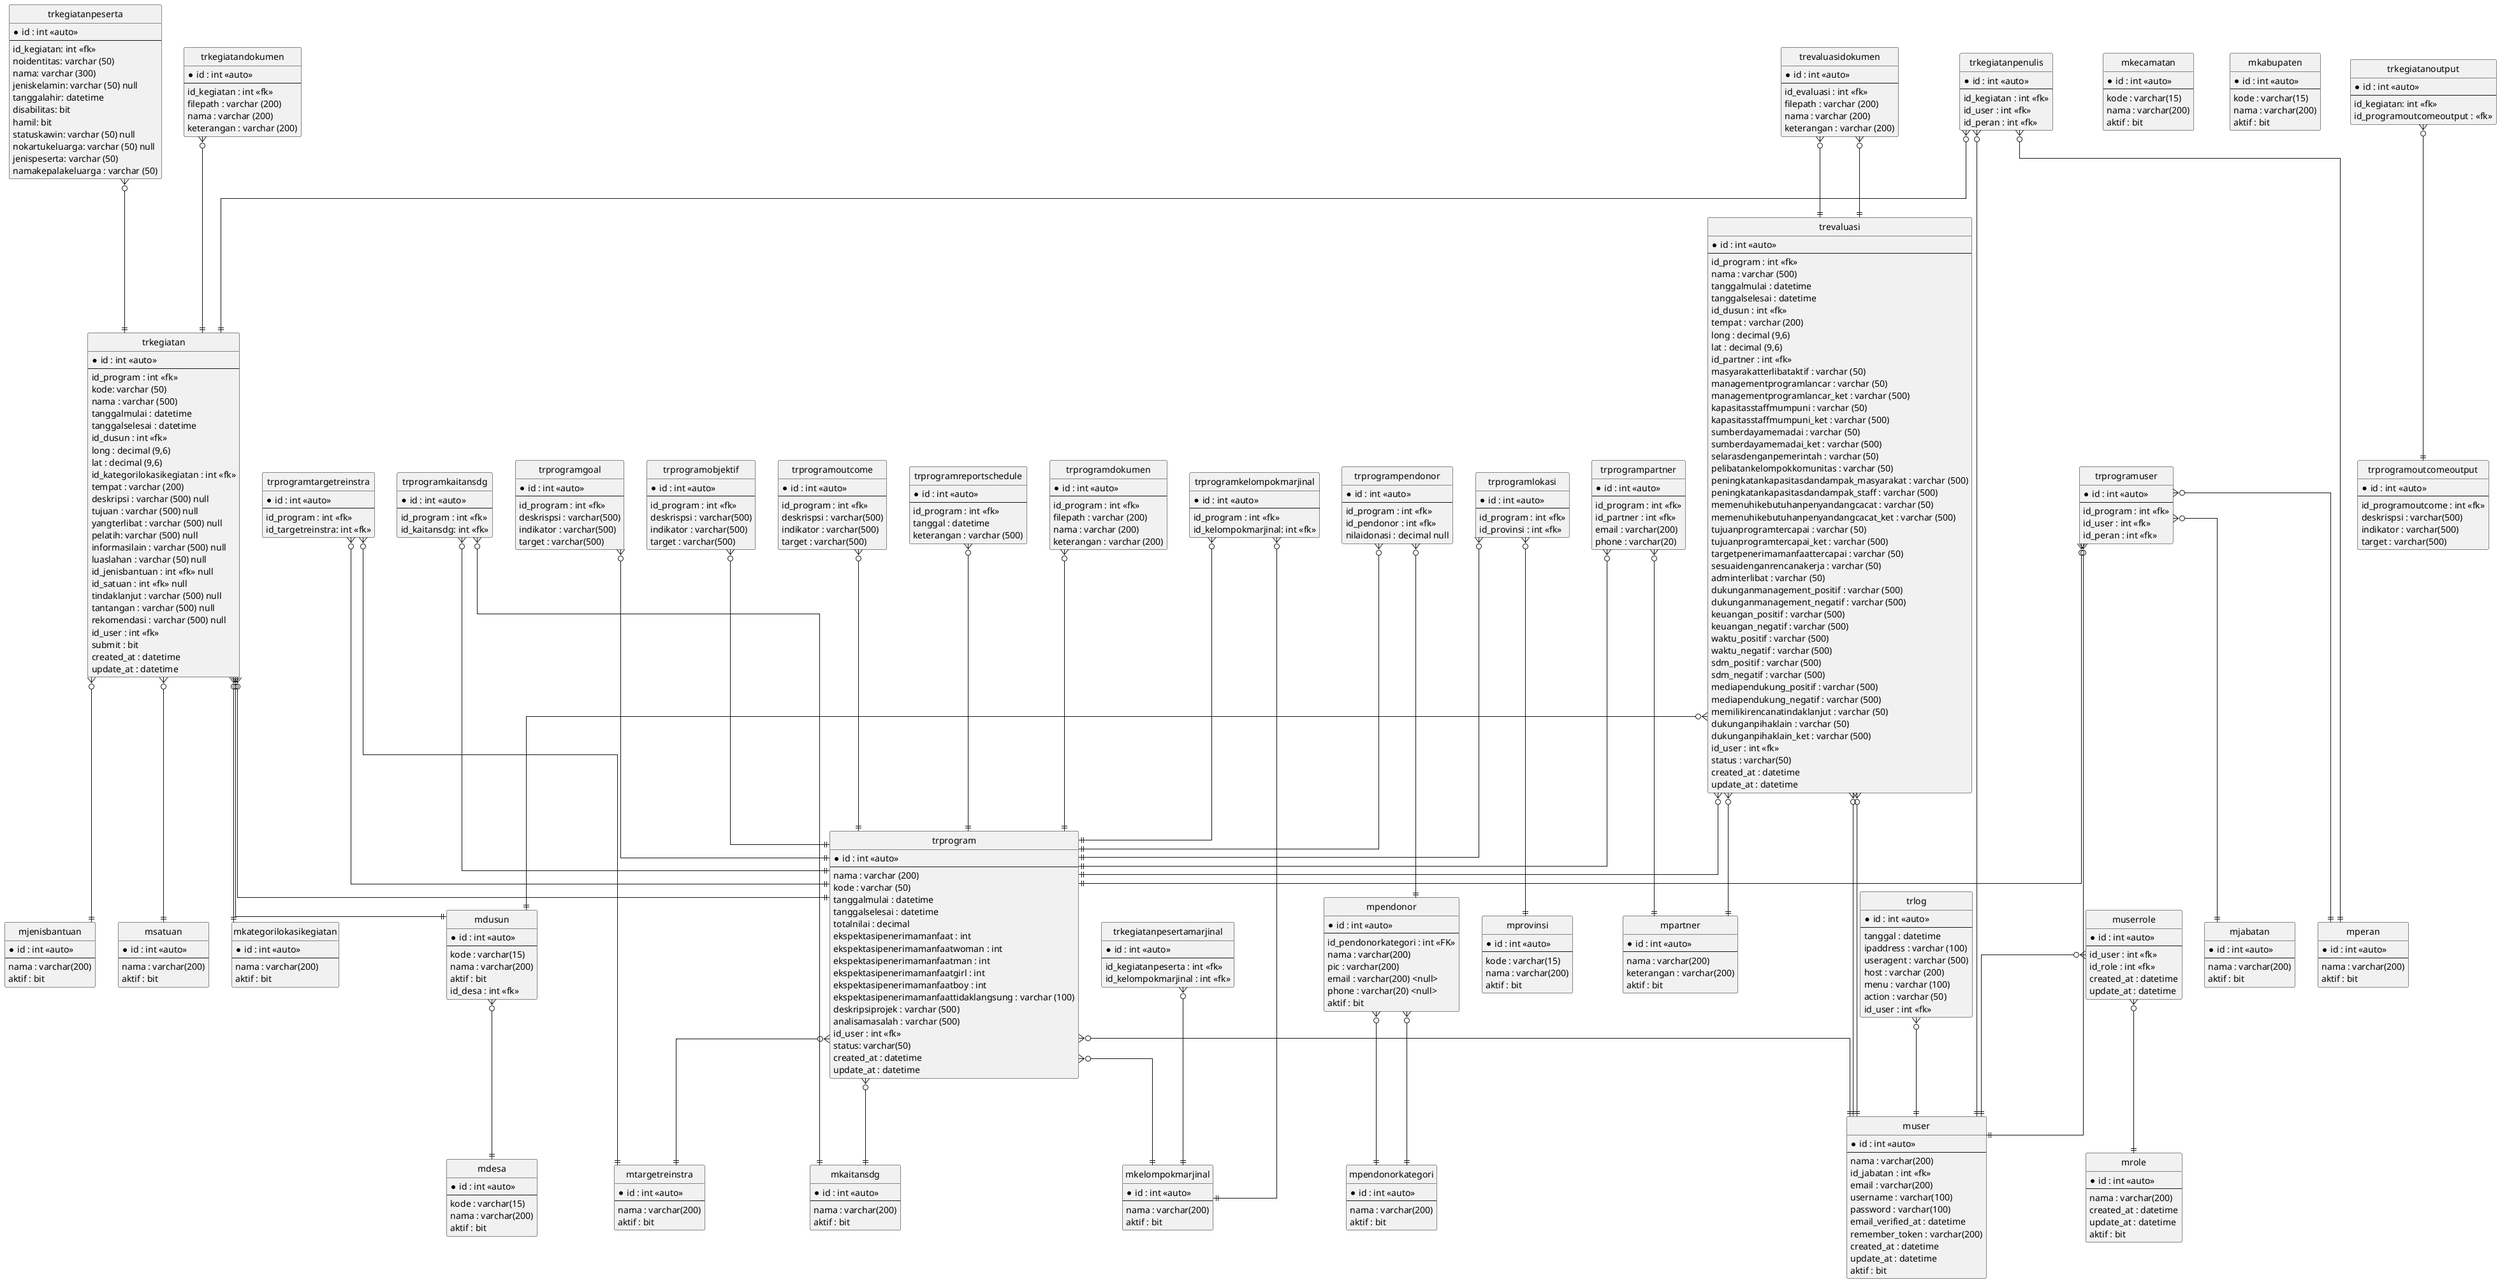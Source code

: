 @startuml erd

hide circle
skinparam linetype ortho

entity "mdusun" as mdusun {
    *id : int <<auto>>
    --
    kode : varchar(15)
    nama : varchar(200)
    aktif : bit
    id_desa : int <<fk>>
}
entity "mdesa" as mdesa {
    *id : int <<auto>>
    --
    kode : varchar(15)
    nama : varchar(200)
    aktif : bit
}

entity "mkecamatan" as mkecamatan {
    *id : int <<auto>>
    --
    kode : varchar(15)
    nama : varchar(200)
    aktif : bit
}

entity "mkabupaten" as mkabupaten {
    *id : int <<auto>>
    --
    kode : varchar(15)
    nama : varchar(200)
    aktif : bit
}

entity "mprovinsi" as mprovinsi {
    *id : int <<auto>>
    --
    kode : varchar(15)
    nama : varchar(200)
    aktif : bit
}

entity "mkategorilokasikegiatan" as mkategorilokasikegiatan {
    *id : int <<auto>>
    --
    nama : varchar(200)
    aktif : bit
}

entity "mjabatan" as mjabatan {
    *id : int <<auto>>
    --
    nama : varchar(200)
    aktif : bit
}

entity "mjenisbantuan" as mjenisbantuan {
    *id : int <<auto>>
    --
    nama : varchar(200)
    aktif : bit
}

entity "mtargetreinstra" as mtargetreinstra {
    *id : int <<auto>>
    --
    nama : varchar(200)
    aktif : bit
}

entity "mkaitansdg" as mkaitansdg {
    *id : int <<auto>>
    --
    nama : varchar(200)
    aktif : bit
}

entity "mkelompokmarjinal" as mkelompokmarjinal {
    *id : int <<auto>>
    --
    nama : varchar(200)
    aktif : bit
}


entity "mpartner" as mpartner {
    *id : int <<auto>>
    --
    nama : varchar(200)
    keterangan : varchar(200)
    aktif : bit
}

entity "msatuan" as msatuan {
    *id : int <<auto>>
    --
    nama : varchar(200)
    aktif : bit
}

entity "mpendonor" as mpendonor{
    *id : int <<auto>>
    --
    id_pendonorkategori : int <<FK>>
    nama : varchar(200)
    pic : varchar(200)
    email : varchar(200) <null>
    phone : varchar(20) <null>
    aktif : bit
}

entity "mpendonorkategori" as mpendonorkategori{
    *id : int <<auto>>
    --
    nama : varchar(200)
    aktif : bit
}

entity "muser" as muser {
    *id : int <<auto>>
    --
    nama : varchar(200)
    id_jabatan : int <<fk>>
    email : varchar(200)
    username : varchar(100)
    password : varchar(100)
    email_verified_at : datetime
    remember_token : varchar(200)
    created_at : datetime
    update_at : datetime
    aktif : bit
}

entity "mrole" as mrole {
    *id : int <<auto>>
    --
    nama : varchar(200)
    created_at : datetime
    update_at : datetime
    aktif : bit
}

entity "muserrole" as muserrole {
    *id : int <<auto>>
    --
    id_user : int <<fk>>
    id_role : int <<fk>>
    created_at : datetime
    update_at : datetime
}

entity "mperan" as mperan {
    *id : int <<auto>>
    --
    nama : varchar(200)
    aktif : bit
}

entity "trprogram" as trprogram {
    *id : int <<auto>>
    --
    nama : varchar (200)
    kode : varchar (50)
    tanggalmulai : datetime
    tanggalselesai : datetime
    totalnilai : decimal
    ekspektasipenerimamanfaat : int
    ekspektasipenerimamanfaatwoman : int
    ekspektasipenerimamanfaatman : int
    ekspektasipenerimamanfaatgirl : int
    ekspektasipenerimamanfaatboy : int
    ekspektasipenerimamanfaattidaklangsung : varchar (100)
    deskripsiprojek : varchar (500)
    analisamasalah : varchar (500)
    id_user : int <<fk>>
    status: varchar(50)
    created_at : datetime
    update_at : datetime
}

entity "trprogramtargetreinstra" as trprogramtargetreinstra {
    *id : int <<auto>>
    --
    id_program : int <<fk>>
    id_targetreinstra: int <<fk>>
}

entity "trprogramkaitansdg" as trprogramkaitansdg {
    *id : int <<auto>>
    --
    id_program : int <<fk>>
    id_kaitansdg: int <<fk>>
}

entity "trprogramkelompokmarjinal" as trprogramkelompokmarjinal {
    *id : int <<auto>>
    --
    id_program : int <<fk>>
    id_kelompokmarjinal: int <<fk>>
}

entity "trprogrampendonor" as trprogrampendonor {
    *id : int <<auto>>
    --
    id_program : int <<fk>>
    id_pendonor : int <<fk>>
    nilaidonasi : decimal null
}

entity "trprogrampartner" as trprogrampartner {
    *id : int <<auto>>
    --
    id_program : int <<fk>>
    id_partner : int <<fk>>
    email : varchar(200)
    phone : varchar(20)
}

entity "trprogramuser" as trprogramuser {
    *id : int <<auto>>
    --
    id_program : int <<fk>>
    id_user : int <<fk>>
    id_peran : int <<fk>>
}

entity "trprogramgoal" as trprogramgoal {
    *id : int <<auto>>
    --
    id_program : int <<fk>>
    deskrispsi : varchar(500)
    indikator : varchar(500)
    target : varchar(500)
}

entity "trprogramobjektif" as trprogramobjektif {
    *id : int <<auto>>
    --
    id_program : int <<fk>>
    deskrispsi : varchar(500)
    indikator : varchar(500)
    target : varchar(500)
}

entity "trprogramoutcome" as trprogramoutcome {
    *id : int <<auto>>
    --
    id_program : int <<fk>>
    deskrispsi : varchar(500)
    indikator : varchar(500)
    target : varchar(500)
}

entity "trprogramoutcomeoutput" as trprogramoutcomeoutput {
    *id : int <<auto>>
    --
    id_programoutcome : int <<fk>>
    deskrispsi : varchar(500)
    indikator : varchar(500)
    target : varchar(500)
}


entity "trprogramlokasi" as trprogramlokasi {
    *id : int <<auto>>
    --
    id_program : int <<fk>>
    id_provinsi : int <<fk>>
}

entity "trprogramreportschedule" as trprogramreportschedule {
    *id : int <<auto>>
    --
    id_program : int <<fk>>
    tanggal : datetime
    keterangan : varchar (500)
}

entity "trprogramdokumen" as trprogramdokumen {
    *id : int <<auto>>
    --
    id_program : int <<fk>>
    filepath : varchar (200)
    nama : varchar (200)
    keterangan : varchar (200)
}

entity "trkegiatan" as trkegiatan {
    *id : int <<auto>>
    --
    id_program : int <<fk>>
    kode: varchar (50)
    nama : varchar (500)
    tanggalmulai : datetime
    tanggalselesai : datetime
    id_dusun : int <<fk>>
    long : decimal (9,6)
    lat : decimal (9,6)
    id_kategorilokasikegiatan : int <<fk>>
    tempat : varchar (200)
    deskripsi : varchar (500) null
    tujuan : varchar (500) null
    yangterlibat : varchar (500) null
    pelatih: varchar (500) null
    informasilain : varchar (500) null
    luaslahan : varchar (50) null
    id_jenisbantuan : int <<fk>> null
    id_satuan : int <<fk>> null
    tindaklanjut : varchar (500) null
    tantangan : varchar (500) null
    rekomendasi : varchar (500) null
    id_user : int <<fk>>
    submit : bit
    created_at : datetime
    update_at : datetime
}

entity "trkegiatanoutput" as trkegiatanoutput {
    *id : int <<auto>>
    --
    id_kegiatan: int <<fk>>
    id_programoutcomeoutput : <<fk>>
}

entity "trkegiatanpeserta" as trkegiatanpeserta {
    *id : int <<auto>>
    --
    id_kegiatan: int <<fk>>
    noidentitas: varchar (50)
    nama: varchar (300)
    jeniskelamin: varchar (50) null
    tanggalahir: datetime
    disabilitas: bit
    hamil: bit
    statuskawin: varchar (50) null
    nokartukeluarga: varchar (50) null
    jenispeserta: varchar (50) 
    namakepalakeluarga : varchar (50)
}

entity "trkegiatanpesertamarjinal" as trkegiatanpesertamarjinal {
    *id : int <<auto>>
    --
    id_kegiatanpeserta : int <<fk>>
    id_kelompokmarjinal : int <<fk>>
}

entity "trkegiatandokumen" as trkegiatandokumen {
    *id : int <<auto>>
    --
    id_kegiatan : int <<fk>>
    filepath : varchar (200)
    nama : varchar (200)
    keterangan : varchar (200)
}

entity "trkegiatanpenulis" as trkegiatanpenulis {
    *id : int <<auto>>
    --
    id_kegiatan : int <<fk>>
    id_user : int <<fk>>
    id_peran : int <<fk>>
}

entity "trevaluasi" as trevaluasi {
    *id : int <<auto>>
    --
    id_program : int <<fk>>
    nama : varchar (500)
    tanggalmulai : datetime
    tanggalselesai : datetime
    id_dusun : int <<fk>>
    tempat : varchar (200)
    long : decimal (9,6)
    lat : decimal (9,6)
    id_partner : int <<fk>>
    masyarakatterlibataktif : varchar (50)
    managementprogramlancar : varchar (50)
    managementprogramlancar_ket : varchar (500)
    kapasitasstaffmumpuni : varchar (50)
    kapasitasstaffmumpuni_ket : varchar (500)
    sumberdayamemadai : varchar (50)
    sumberdayamemadai_ket : varchar (500)
    selarasdenganpemerintah : varchar (50)
    pelibatankelompokkomunitas : varchar (50)
    peningkatankapasitasdandampak_masyarakat : varchar (500)
    peningkatankapasitasdandampak_staff : varchar (500)
    memenuhikebutuhanpenyandangcacat : varchar (50)
    memenuhikebutuhanpenyandangcacat_ket : varchar (500)
    tujuanprogramtercapai : varchar (50)
    tujuanprogramtercapai_ket : varchar (500)
    targetpenerimamanfaattercapai : varchar (50)
    sesuaidenganrencanakerja : varchar (50)
    adminterlibat : varchar (50)
    dukunganmanagement_positif : varchar (500)
    dukunganmanagement_negatif : varchar (500)
    keuangan_positif : varchar (500)
    keuangan_negatif : varchar (500)
    waktu_positif : varchar (500)
    waktu_negatif : varchar (500)
    sdm_positif : varchar (500)
    sdm_negatif : varchar (500)
    mediapendukung_positif : varchar (500)
    mediapendukung_negatif : varchar (500)
    memilikirencanatindaklanjut : varchar (50)
    dukunganpihaklain : varchar (50)
    dukunganpihaklain_ket : varchar (500)
    id_user : int <<fk>>
    status : varchar(50)
    created_at : datetime
    update_at : datetime
}

entity "trevaluasidokumen" as trevaluasidokumen {
    *id : int <<auto>>
    --
    id_evaluasi : int <<fk>>
    filepath : varchar (200)
    nama : varchar (200)
    keterangan : varchar (200)
}

entity "trlog" as trlog {
    *id : int <<auto>>
    --
    tanggal : datetime
    ipaddress : varchar (100)
    useragent : varchar (500)
    host : varchar (200)
    menu : varchar (100)
    action : varchar (50)
    id_user : int <<fk>>
}

mdusun }o--|| mdesa
muserrole }o--|| muser
muserrole }o--|| mrole
mpendonor }o--|| mpendonorkategori
trprogram }o--|| mkelompokmarjinal
trprogram }o--|| mtargetreinstra
trprogram }o--|| mkaitansdg
trprogram }o--|| muser
trprogrampendonor }o--|| trprogram
trprogrampendonor }o--|| mpendonor
trprogrampartner }o--|| trprogram
trprogrampartner }o--|| mpartner
trprogramuser }o--|| trprogram
trprogramuser }o--|| muser
trprogramuser }o--|| mjabatan
trprogramgoal }o--|| trprogram
trprogramobjektif }o--|| trprogram
trprogramoutcome }o--|| trprogram
trprogramlokasi }o--|| trprogram
trprogramlokasi }o--|| mprovinsi
trprogramreportschedule }o--|| trprogram
trprogramdokumen }o--|| trprogram
trkegiatan }o--|| trprogram
trkegiatanpeserta }o--|| trkegiatan
trkegiatandokumen }o--|| trkegiatan
trkegiatan }o--|| mdusun
trevaluasi }o--|| mdusun
trevaluasi }o--|| mpartner
trevaluasi }o--|| trprogram
trevaluasi }o--|| muser
trevaluasidokumen }o--|| trevaluasi
trprogramtargetreinstra }o--|| trprogram
trprogramtargetreinstra }o--|| mtargetreinstra
trprogramkaitansdg }o--|| trprogram
trprogramkaitansdg }o--|| mkaitansdg
trprogramkelompokmarjinal }o--|| trprogram
trprogramkelompokmarjinal }o--|| mkelompokmarjinal
trkegiatanoutput }o--|| trprogramoutcomeoutput
mpendonor }o--|| mpendonorkategori
trevaluasi }o--|| muser
trkegiatanpesertamarjinal }o--|| mkelompokmarjinal
trevaluasidokumen }o--|| trevaluasi
trkegiatan }o--|| msatuan
trprogramuser }o--|| mperan
trkegiatanpenulis }o--|| mperan
trkegiatanpenulis }o--|| trkegiatan
trkegiatanpenulis }o--|| muser
trkegiatan }o--|| mjenisbantuan
trkegiatan }o--|| mkategorilokasikegiatan
trlog }o--|| muser
@enduml